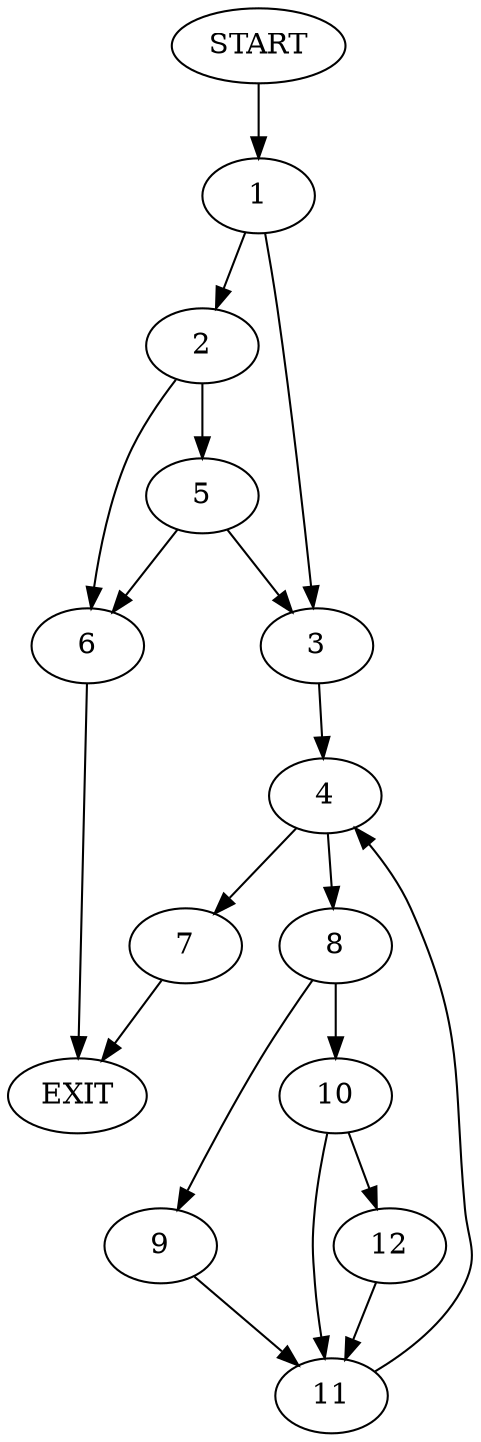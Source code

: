 digraph {
0 [label="START"]
13 [label="EXIT"]
0 -> 1
1 -> 2
1 -> 3
3 -> 4
2 -> 5
2 -> 6
5 -> 6
5 -> 3
6 -> 13
4 -> 7
4 -> 8
7 -> 13
8 -> 9
8 -> 10
9 -> 11
10 -> 12
10 -> 11
11 -> 4
12 -> 11
}
